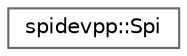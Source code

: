 digraph "Graphical Class Hierarchy"
{
 // LATEX_PDF_SIZE
  bgcolor="transparent";
  edge [fontname=Helvetica,fontsize=10,labelfontname=Helvetica,labelfontsize=10];
  node [fontname=Helvetica,fontsize=10,shape=box,height=0.2,width=0.4];
  rankdir="LR";
  Node0 [label="spidevpp::Spi",height=0.2,width=0.4,color="grey40", fillcolor="white", style="filled",URL="$classspidevpp_1_1_spi.html",tooltip=" "];
}

